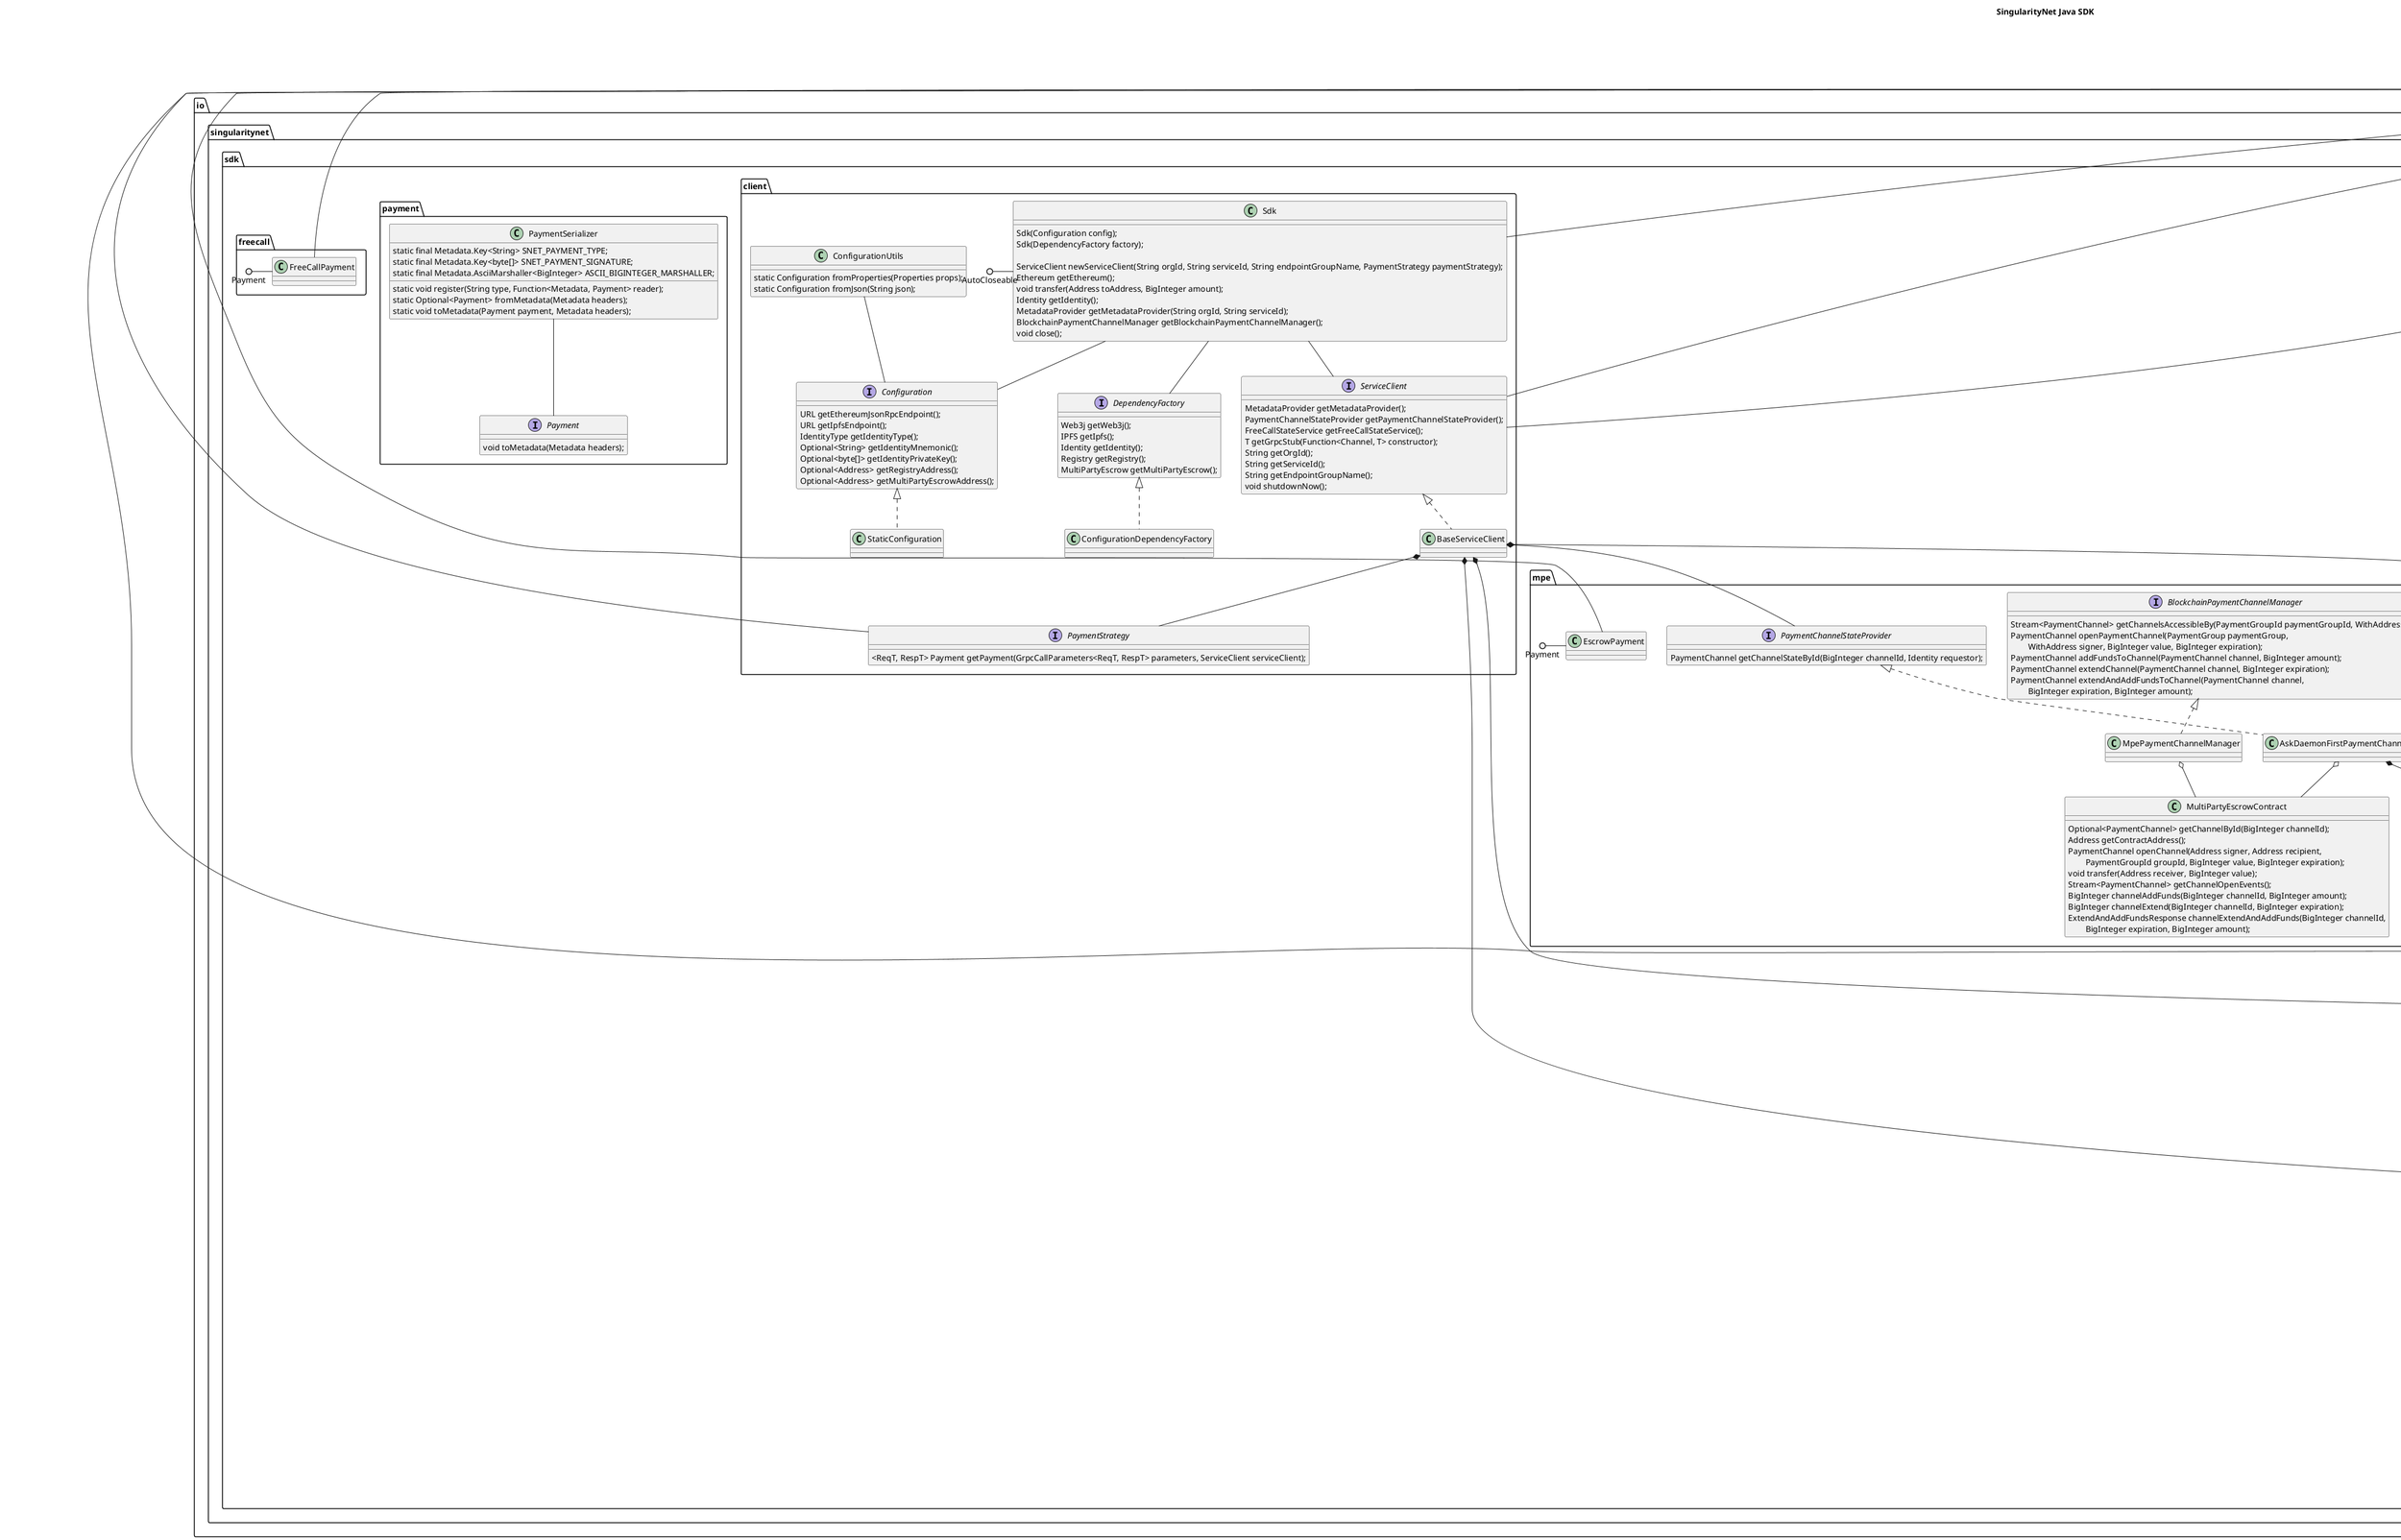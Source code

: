 @startuml

title SingularityNet Java SDK

package io.singularitynet.sdk.payment {

    interface Payment {
        void toMetadata(Metadata headers);
    }

    class PaymentSerializer {
        static final Metadata.Key<String> SNET_PAYMENT_TYPE;
        static final Metadata.Key<byte[]> SNET_PAYMENT_SIGNATURE;
        static final Metadata.AsciiMarshaller<BigInteger> ASCII_BIGINTEGER_MARSHALLER;

        static void register(String type, Function<Metadata, Payment> reader);
        static Optional<Payment> fromMetadata(Metadata headers);
        static void toMetadata(Payment payment, Metadata headers);
    }

    PaymentSerializer -- Payment

}

package io.singularitynet.sdk.ethereum {

    interface WithAddress {
        Address getAddress();
    }

    interface Identity {
        Signature sign(byte[] message);
    }
    WithAddress <|-- Identity

    class PrivateKeyIdentity {
        Credentials getCredentials();
    }
    Identity <|.. PrivateKeyIdentity

    class MnemonicIdentity
    PrivateKeyIdentity <|-- MnemonicIdentity

    class Ethereum {
        BigInteger getEthBlockNumber();
    }

}

package io.singularitynet.sdk.registry {

    interface MetadataStorage {
        byte[] get(URI uri);
    }
    class IpfsMetadataStorage
    MetadataStorage <|.. IpfsMetadataStorage

    class RegistryContract {
        Optional<OrganizationRegistration> getOrganizationById(String orgId);
        Optional<ServiceRegistration> getServiceRegistrationById(String orgId, String serviceId);
    }

    interface MetadataProvider {
        ServiceMetadata getServiceMetadata();
        OrganizationMetadata getOrganizationMetadata();
    }

    class RegistryMetadataProvider
    MetadataProvider <|.. RegistryMetadataProvider
    RegistryMetadataProvider *-- RegistryContract
    RegistryMetadataProvider *-- MetadataStorage

    class CachingMetadataProvider
    MetadataProvider <|.. CachingMetadataProvider
    CachingMetadataProvider *-- RegistryMetadataProvider

}

package io.singularitynet.sdk.daemon {
    
    interface DaemonConnection {
        <T> T getGrpcStub(Function<Channel, T> constructor);
        void setClientCallsInterceptor(ClientInterceptor interceptor);
        String getEndpointGroupName();
        void shutdownNow();
    }

    class RandomEndpointDaemonConnection
    DaemonConnection <|.. RandomEndpointDaemonConnection
    RandomEndpointDaemonConnection o-- MetadataProvider

    class PaymentChannelStateService {
        PaymentChannelStateReply getChannelState(BigInteger channelId, Identity signer);
    }
    PaymentChannelStateService o-- Ethereum
    PaymentChannelStateService -- DaemonConnection

    class FreeCallStateService {
        long getFreeCallsAvailable(String dappUserId, String freeCallToken,
                BigInteger tokenExpirationBlock, Identity signer);
    }
    FreeCallStateService o-- Ethereum
    FreeCallStateService o-- MetadataProvider
    FreeCallStateService o-- DaemonConnection

}


package io.singularitynet.sdk.mpe {

    class MultiPartyEscrowContract {
        Optional<PaymentChannel> getChannelById(BigInteger channelId);
        Address getContractAddress();
        PaymentChannel openChannel(Address signer, Address recipient,\n\tPaymentGroupId groupId, BigInteger value, BigInteger expiration);
        void transfer(Address receiver, BigInteger value);
        Stream<PaymentChannel> getChannelOpenEvents();
        BigInteger channelAddFunds(BigInteger channelId, BigInteger amount);
        BigInteger channelExtend(BigInteger channelId, BigInteger expiration);
        ExtendAndAddFundsResponse channelExtendAndAddFunds(BigInteger channelId,\n\tBigInteger expiration, BigInteger amount);
    }

    interface PaymentChannelStateProvider {
        PaymentChannel getChannelStateById(BigInteger channelId, Identity requestor);
    }

    class EscrowPayment
    Payment ()- EscrowPayment

    interface BlockchainPaymentChannelManager {
        Stream<PaymentChannel> getChannelsAccessibleBy(PaymentGroupId paymentGroupId, WithAddress identity);
        PaymentChannel openPaymentChannel(PaymentGroup paymentGroup,\n\tWithAddress signer, BigInteger value, BigInteger expiration);
        PaymentChannel addFundsToChannel(PaymentChannel channel, BigInteger amount);
        PaymentChannel extendChannel(PaymentChannel channel, BigInteger expiration);
        PaymentChannel extendAndAddFundsToChannel(PaymentChannel channel,\n\tBigInteger expiration, BigInteger amount);
    }

    class MpePaymentChannelManager
    BlockchainPaymentChannelManager <|.. MpePaymentChannelManager
    MpePaymentChannelManager o-- MultiPartyEscrowContract

    class AskDaemonFirstPaymentChannelProvider
    PaymentChannelStateProvider <|.. AskDaemonFirstPaymentChannelProvider
    AskDaemonFirstPaymentChannelProvider o-- MultiPartyEscrowContract
    AskDaemonFirstPaymentChannelProvider *-- PaymentChannelStateService

}

package io.singularitynet.sdk.freecall {

    class FreeCallPayment
    Payment ()- FreeCallPayment 

}

package io.singularitynet.sdk.client {

    interface Configuration {
        URL getEthereumJsonRpcEndpoint();
        URL getIpfsEndpoint();
        IdentityType getIdentityType();
        Optional<String> getIdentityMnemonic();
        Optional<byte[]> getIdentityPrivateKey();
        Optional<Address> getRegistryAddress();
        Optional<Address> getMultiPartyEscrowAddress();
    }

    class ConfigurationUtils {
        static Configuration fromProperties(Properties props);
        static Configuration fromJson(String json);
    }
    
    ConfigurationUtils -- Configuration

    class StaticConfiguration
    Configuration <|.. StaticConfiguration

    interface DependencyFactory {
        Web3j getWeb3j();
        IPFS getIpfs();
        Identity getIdentity();
        Registry getRegistry();
        MultiPartyEscrow getMultiPartyEscrow();
    }

    class ConfigurationDependencyFactory
    DependencyFactory <|.. ConfigurationDependencyFactory

    interface PaymentStrategy {
        <ReqT, RespT> Payment getPayment(GrpcCallParameters<ReqT, RespT> parameters, ServiceClient serviceClient);
    }

    class Sdk {
        Sdk(Configuration config);
        Sdk(DependencyFactory factory);

        ServiceClient newServiceClient(String orgId, String serviceId, String endpointGroupName, PaymentStrategy paymentStrategy);
        Ethereum getEthereum();
        void transfer(Address toAddress, BigInteger amount);
        Identity getIdentity();
        MetadataProvider getMetadataProvider(String orgId, String serviceId);
        BlockchainPaymentChannelManager getBlockchainPaymentChannelManager();
        void close();
    }
    AutoCloseable ()- Sdk
    Sdk -- Configuration
    Sdk -- ServiceClient
    Sdk -- DependencyFactory

    interface ServiceClient {
        MetadataProvider getMetadataProvider();
        PaymentChannelStateProvider getPaymentChannelStateProvider();
        FreeCallStateService getFreeCallStateService();
        T getGrpcStub(Function<Channel, T> constructor);
        String getOrgId();
        String getServiceId();
        String getEndpointGroupName();
        void shutdownNow();
    }

    class BaseServiceClient
    ServiceClient <|.. BaseServiceClient
    BaseServiceClient *-- DaemonConnection
    BaseServiceClient *-- MetadataProvider
    BaseServiceClient *-- PaymentChannelStateProvider
    BaseServiceClient *-- PaymentStrategy
    BaseServiceClient *-- FreeCallStateService

}

package paymentstrategy {

    abstract class EscrowPaymentStrategy {
        protected PaymentChannel selectChannel(ServiceClient serviceClient);
    }
    PaymentStrategy ()- EscrowPaymentStrategy
    EscrowPaymentStrategy o-- Identity
    EscrowPaymentStrategy -- EscrowPayment
    EscrowPaymentStrategy -- ServiceClient
    EscrowPaymentStrategy -- Sdk

    class FixedPaymentChannelPaymentStrategy
    EscrowPaymentStrategy <|-- FixedPaymentChannelPaymentStrategy
    
    class OnDemandPaymentChannelPaymentStrategy
    EscrowPaymentStrategy <|-- OnDemandPaymentChannelPaymentStrategy
    OnDemandPaymentChannelPaymentStrategy o-- Ethereum
    OnDemandPaymentChannelPaymentStrategy o-- BlockchainPaymentChannelManager
    
    class FreeCallPaymentStrategy
    PaymentStrategy ()- FreeCallPaymentStrategy
    FreeCallPaymentStrategy o-- Ethereum
    FreeCallPaymentStrategy o-- Identity
    FreeCallPaymentStrategy -- FreeCallPayment
    FreeCallPaymentStrategy -- ServiceClient

    class CombinedPaymentStrategy
    PaymentStrategy ()- CombinedPaymentStrategy
    CombinedPaymentStrategy *-- PaymentStrategy

}

@enduml
